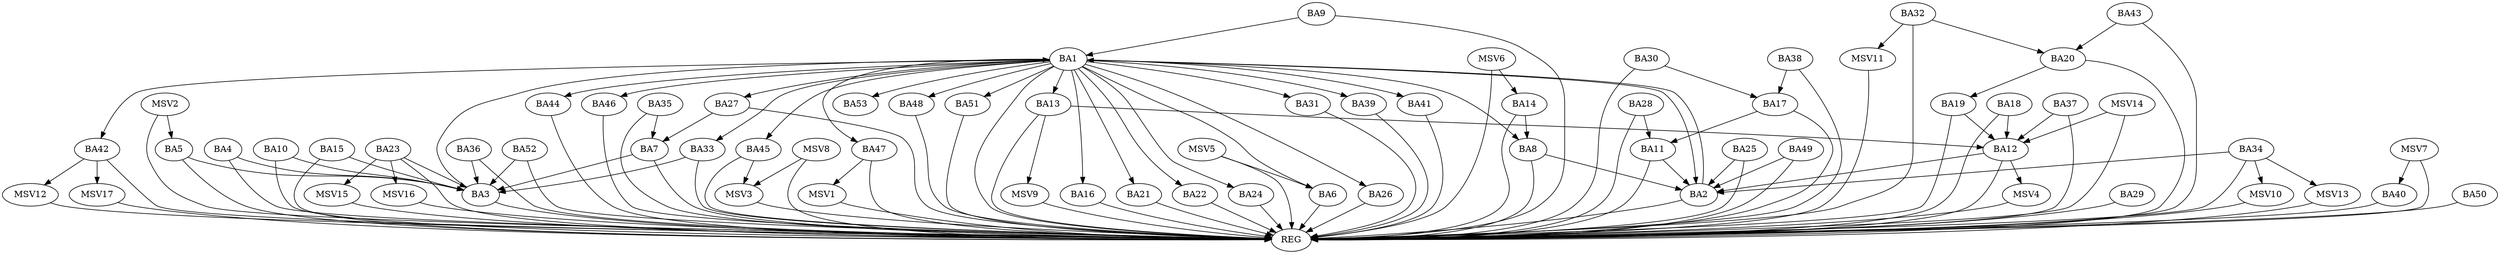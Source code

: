 strict digraph G {
  BA1 [ label="BA1" ];
  BA2 [ label="BA2" ];
  BA3 [ label="BA3" ];
  BA4 [ label="BA4" ];
  BA5 [ label="BA5" ];
  BA6 [ label="BA6" ];
  BA7 [ label="BA7" ];
  BA8 [ label="BA8" ];
  BA9 [ label="BA9" ];
  BA10 [ label="BA10" ];
  BA11 [ label="BA11" ];
  BA12 [ label="BA12" ];
  BA13 [ label="BA13" ];
  BA14 [ label="BA14" ];
  BA15 [ label="BA15" ];
  BA16 [ label="BA16" ];
  BA17 [ label="BA17" ];
  BA18 [ label="BA18" ];
  BA19 [ label="BA19" ];
  BA20 [ label="BA20" ];
  BA21 [ label="BA21" ];
  BA22 [ label="BA22" ];
  BA23 [ label="BA23" ];
  BA24 [ label="BA24" ];
  BA25 [ label="BA25" ];
  BA26 [ label="BA26" ];
  BA27 [ label="BA27" ];
  BA28 [ label="BA28" ];
  BA29 [ label="BA29" ];
  BA30 [ label="BA30" ];
  BA31 [ label="BA31" ];
  BA32 [ label="BA32" ];
  BA33 [ label="BA33" ];
  BA34 [ label="BA34" ];
  BA35 [ label="BA35" ];
  BA36 [ label="BA36" ];
  BA37 [ label="BA37" ];
  BA38 [ label="BA38" ];
  BA39 [ label="BA39" ];
  BA40 [ label="BA40" ];
  BA41 [ label="BA41" ];
  BA42 [ label="BA42" ];
  BA43 [ label="BA43" ];
  BA44 [ label="BA44" ];
  BA45 [ label="BA45" ];
  BA46 [ label="BA46" ];
  BA47 [ label="BA47" ];
  BA48 [ label="BA48" ];
  BA49 [ label="BA49" ];
  BA50 [ label="BA50" ];
  BA51 [ label="BA51" ];
  BA52 [ label="BA52" ];
  BA53 [ label="BA53" ];
  REG [ label="REG" ];
  MSV1 [ label="MSV1" ];
  MSV2 [ label="MSV2" ];
  MSV3 [ label="MSV3" ];
  MSV4 [ label="MSV4" ];
  MSV5 [ label="MSV5" ];
  MSV6 [ label="MSV6" ];
  MSV7 [ label="MSV7" ];
  MSV8 [ label="MSV8" ];
  MSV9 [ label="MSV9" ];
  MSV10 [ label="MSV10" ];
  MSV11 [ label="MSV11" ];
  MSV12 [ label="MSV12" ];
  MSV13 [ label="MSV13" ];
  MSV14 [ label="MSV14" ];
  MSV15 [ label="MSV15" ];
  MSV16 [ label="MSV16" ];
  MSV17 [ label="MSV17" ];
  BA1 -> BA2;
  BA2 -> BA1;
  BA3 -> BA1;
  BA4 -> BA3;
  BA5 -> BA3;
  BA7 -> BA3;
  BA8 -> BA2;
  BA9 -> BA1;
  BA10 -> BA3;
  BA11 -> BA2;
  BA12 -> BA2;
  BA13 -> BA12;
  BA14 -> BA8;
  BA15 -> BA3;
  BA17 -> BA11;
  BA18 -> BA12;
  BA19 -> BA12;
  BA20 -> BA19;
  BA23 -> BA3;
  BA25 -> BA2;
  BA27 -> BA7;
  BA28 -> BA11;
  BA30 -> BA17;
  BA32 -> BA20;
  BA33 -> BA3;
  BA34 -> BA2;
  BA35 -> BA7;
  BA36 -> BA3;
  BA37 -> BA12;
  BA38 -> BA17;
  BA43 -> BA20;
  BA49 -> BA2;
  BA52 -> BA3;
  BA1 -> REG;
  BA2 -> REG;
  BA3 -> REG;
  BA4 -> REG;
  BA5 -> REG;
  BA6 -> REG;
  BA7 -> REG;
  BA8 -> REG;
  BA9 -> REG;
  BA10 -> REG;
  BA11 -> REG;
  BA12 -> REG;
  BA13 -> REG;
  BA14 -> REG;
  BA15 -> REG;
  BA16 -> REG;
  BA17 -> REG;
  BA18 -> REG;
  BA19 -> REG;
  BA20 -> REG;
  BA21 -> REG;
  BA22 -> REG;
  BA23 -> REG;
  BA24 -> REG;
  BA25 -> REG;
  BA26 -> REG;
  BA27 -> REG;
  BA28 -> REG;
  BA29 -> REG;
  BA30 -> REG;
  BA31 -> REG;
  BA32 -> REG;
  BA33 -> REG;
  BA34 -> REG;
  BA35 -> REG;
  BA36 -> REG;
  BA37 -> REG;
  BA38 -> REG;
  BA39 -> REG;
  BA40 -> REG;
  BA41 -> REG;
  BA42 -> REG;
  BA43 -> REG;
  BA44 -> REG;
  BA45 -> REG;
  BA46 -> REG;
  BA47 -> REG;
  BA48 -> REG;
  BA49 -> REG;
  BA50 -> REG;
  BA51 -> REG;
  BA52 -> REG;
  BA1 -> BA33;
  BA1 -> BA16;
  BA1 -> BA8;
  BA1 -> BA45;
  BA1 -> BA48;
  BA1 -> BA51;
  BA1 -> BA47;
  BA1 -> BA31;
  BA1 -> BA44;
  BA1 -> BA27;
  BA1 -> BA53;
  BA1 -> BA39;
  BA1 -> BA22;
  BA1 -> BA24;
  BA1 -> BA26;
  BA1 -> BA41;
  BA1 -> BA46;
  BA1 -> BA13;
  BA1 -> BA21;
  BA1 -> BA42;
  BA1 -> BA6;
  BA47 -> MSV1;
  MSV1 -> REG;
  MSV2 -> BA5;
  MSV2 -> REG;
  BA45 -> MSV3;
  MSV3 -> REG;
  BA12 -> MSV4;
  MSV4 -> REG;
  MSV5 -> BA6;
  MSV5 -> REG;
  MSV6 -> BA14;
  MSV6 -> REG;
  MSV7 -> BA40;
  MSV7 -> REG;
  MSV8 -> MSV3;
  MSV8 -> REG;
  BA13 -> MSV9;
  MSV9 -> REG;
  BA34 -> MSV10;
  MSV10 -> REG;
  BA32 -> MSV11;
  MSV11 -> REG;
  BA42 -> MSV12;
  MSV12 -> REG;
  BA34 -> MSV13;
  MSV13 -> REG;
  MSV14 -> BA12;
  MSV14 -> REG;
  BA23 -> MSV15;
  MSV15 -> REG;
  BA23 -> MSV16;
  MSV16 -> REG;
  BA42 -> MSV17;
  MSV17 -> REG;
}
